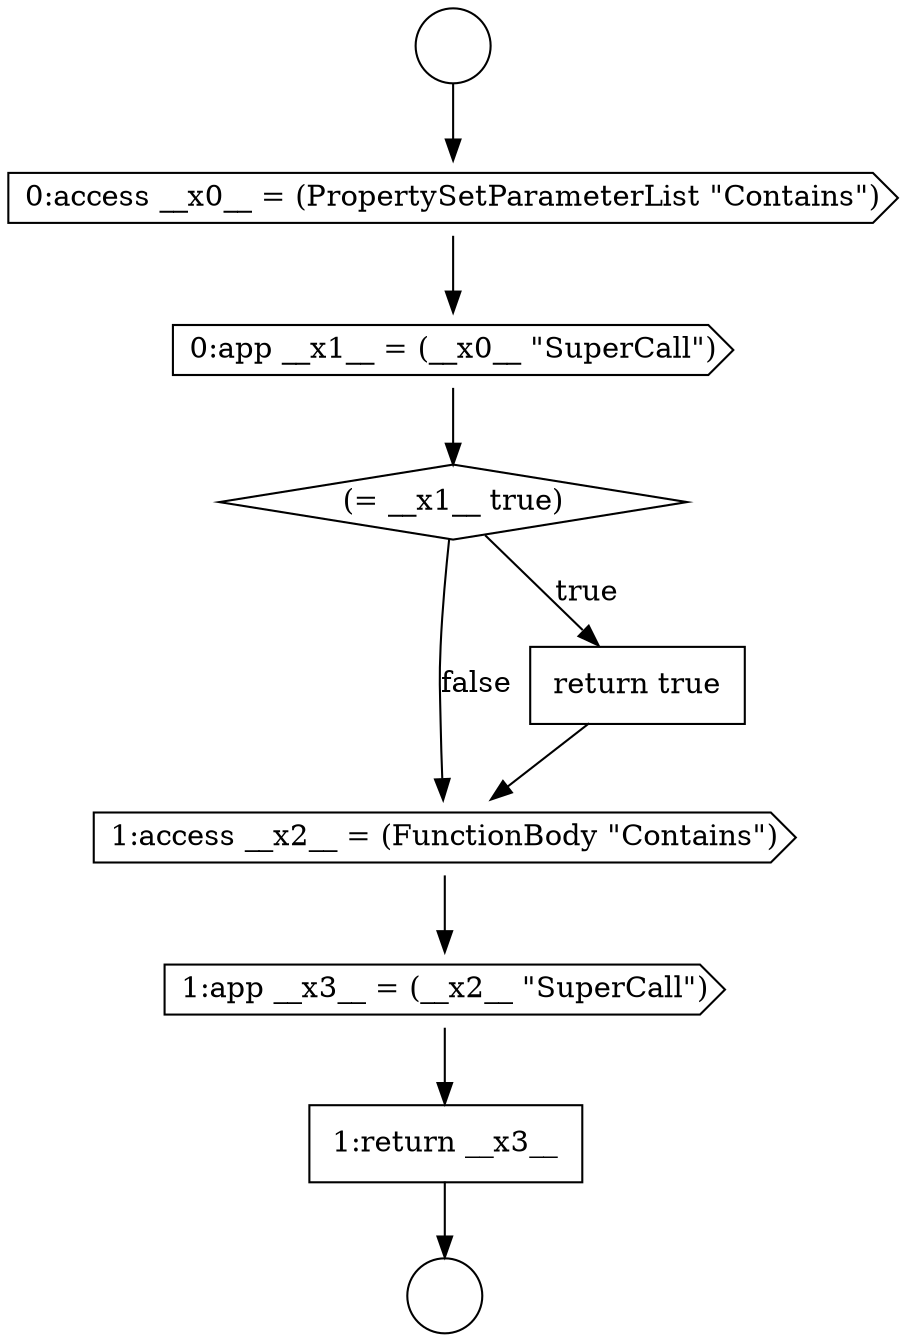 digraph {
  node8639 [shape=cds, label=<<font color="black">1:access __x2__ = (FunctionBody &quot;Contains&quot;)</font>> color="black" fillcolor="white" style=filled]
  node8635 [shape=cds, label=<<font color="black">0:access __x0__ = (PropertySetParameterList &quot;Contains&quot;)</font>> color="black" fillcolor="white" style=filled]
  node8640 [shape=cds, label=<<font color="black">1:app __x3__ = (__x2__ &quot;SuperCall&quot;)</font>> color="black" fillcolor="white" style=filled]
  node8636 [shape=cds, label=<<font color="black">0:app __x1__ = (__x0__ &quot;SuperCall&quot;)</font>> color="black" fillcolor="white" style=filled]
  node8641 [shape=none, margin=0, label=<<font color="black">
    <table border="0" cellborder="1" cellspacing="0" cellpadding="10">
      <tr><td align="left">1:return __x3__</td></tr>
    </table>
  </font>> color="black" fillcolor="white" style=filled]
  node8633 [shape=circle label=" " color="black" fillcolor="white" style=filled]
  node8637 [shape=diamond, label=<<font color="black">(= __x1__ true)</font>> color="black" fillcolor="white" style=filled]
  node8634 [shape=circle label=" " color="black" fillcolor="white" style=filled]
  node8638 [shape=none, margin=0, label=<<font color="black">
    <table border="0" cellborder="1" cellspacing="0" cellpadding="10">
      <tr><td align="left">return true</td></tr>
    </table>
  </font>> color="black" fillcolor="white" style=filled]
  node8639 -> node8640 [ color="black"]
  node8637 -> node8638 [label=<<font color="black">true</font>> color="black"]
  node8637 -> node8639 [label=<<font color="black">false</font>> color="black"]
  node8641 -> node8634 [ color="black"]
  node8633 -> node8635 [ color="black"]
  node8640 -> node8641 [ color="black"]
  node8638 -> node8639 [ color="black"]
  node8635 -> node8636 [ color="black"]
  node8636 -> node8637 [ color="black"]
}
